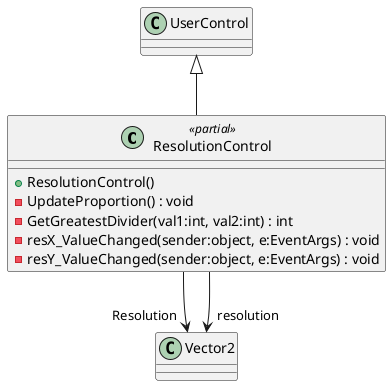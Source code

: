 @startuml
class ResolutionControl <<partial>> {
    + ResolutionControl()
    - UpdateProportion() : void
    - GetGreatestDivider(val1:int, val2:int) : int
    - resX_ValueChanged(sender:object, e:EventArgs) : void
    - resY_ValueChanged(sender:object, e:EventArgs) : void
}
UserControl <|-- ResolutionControl
ResolutionControl --> "Resolution" Vector2
ResolutionControl --> "resolution" Vector2
@enduml
